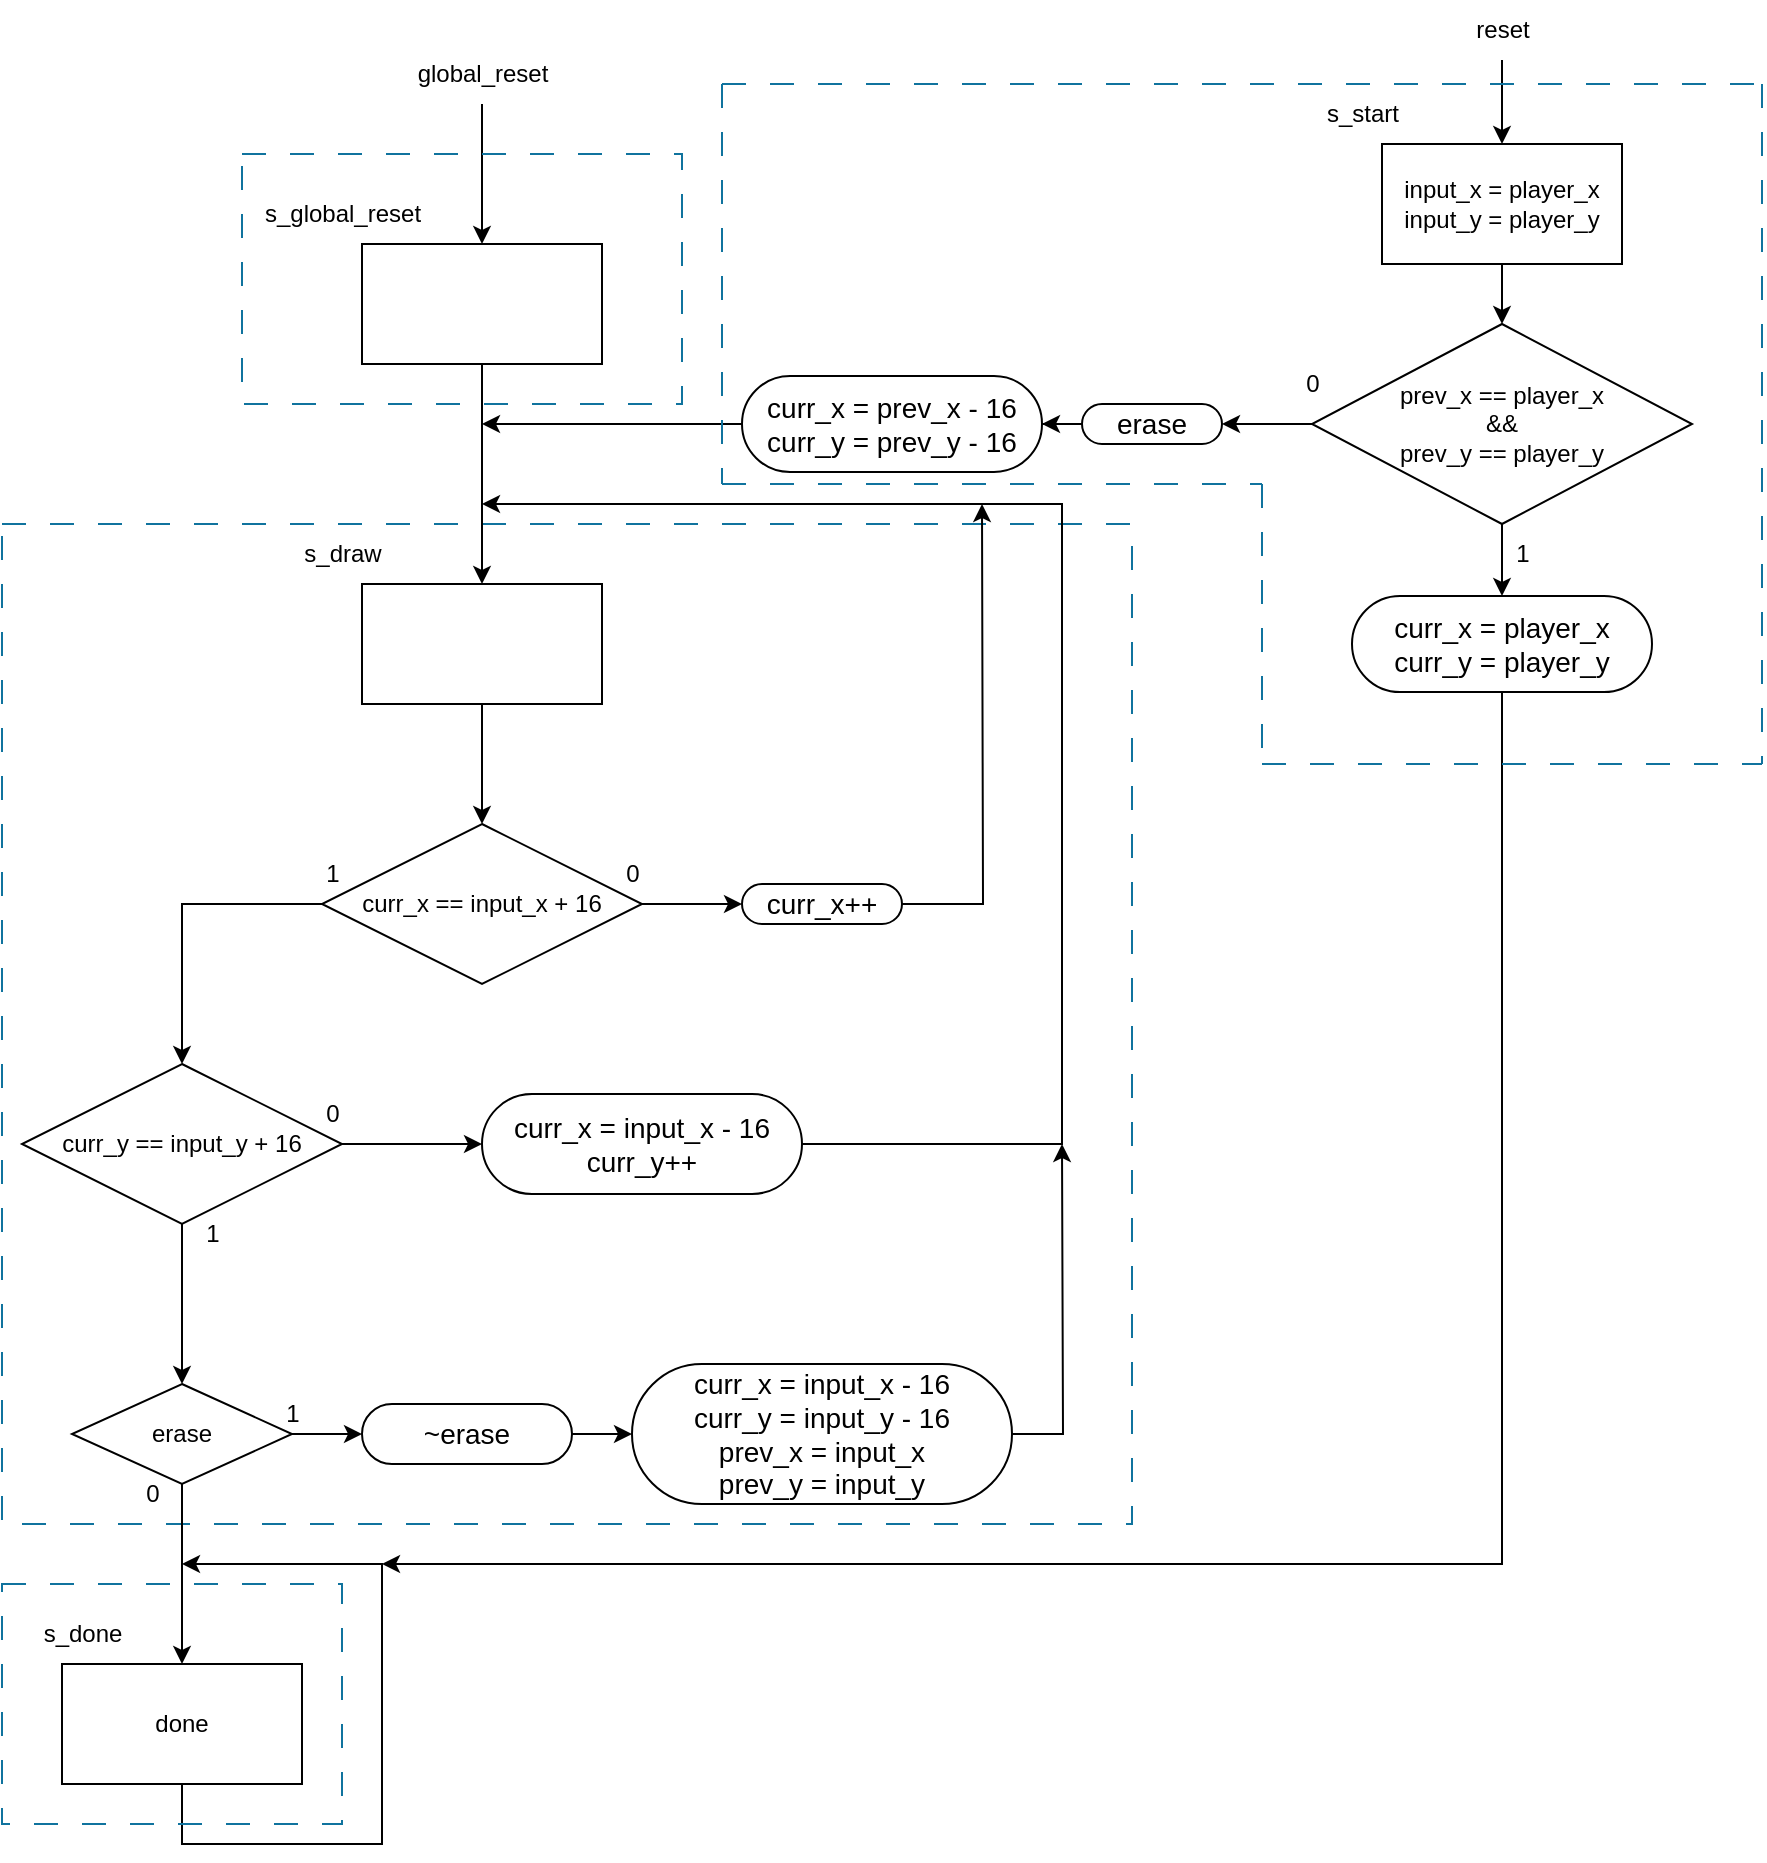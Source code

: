 <mxfile version="22.0.1" type="device">
  <diagram name="Page-1" id="rY78pbxjS33zWvEgH3hx">
    <mxGraphModel dx="1173" dy="866" grid="1" gridSize="10" guides="1" tooltips="1" connect="1" arrows="1" fold="1" page="1" pageScale="1" pageWidth="1100" pageHeight="850" math="1" shadow="0">
      <root>
        <mxCell id="0" />
        <mxCell id="1" parent="0" />
        <mxCell id="hg0VnIa8RW2PHBciKI9P-397" value="" style="rounded=0;whiteSpace=wrap;html=1;fillColor=none;strokeColor=#10739e;dashed=1;dashPattern=12 12;" vertex="1" parent="1">
          <mxGeometry x="70" y="480" width="565" height="500" as="geometry" />
        </mxCell>
        <mxCell id="hg0VnIa8RW2PHBciKI9P-344" style="edgeStyle=orthogonalEdgeStyle;rounded=0;orthogonalLoop=1;jettySize=auto;html=1;entryX=0.5;entryY=0;entryDx=0;entryDy=0;" edge="1" parent="1" source="hg0VnIa8RW2PHBciKI9P-338" target="hg0VnIa8RW2PHBciKI9P-342">
          <mxGeometry relative="1" as="geometry" />
        </mxCell>
        <mxCell id="hg0VnIa8RW2PHBciKI9P-338" value="" style="rounded=0;whiteSpace=wrap;html=1;" vertex="1" parent="1">
          <mxGeometry x="250" y="340" width="120" height="60" as="geometry" />
        </mxCell>
        <mxCell id="hg0VnIa8RW2PHBciKI9P-339" value="s_global_reset" style="text;html=1;align=center;verticalAlign=middle;resizable=0;points=[];autosize=1;strokeColor=none;fillColor=none;" vertex="1" parent="1">
          <mxGeometry x="190" y="310" width="100" height="30" as="geometry" />
        </mxCell>
        <mxCell id="hg0VnIa8RW2PHBciKI9P-341" style="edgeStyle=orthogonalEdgeStyle;rounded=0;orthogonalLoop=1;jettySize=auto;html=1;entryX=0.5;entryY=0;entryDx=0;entryDy=0;" edge="1" parent="1" source="hg0VnIa8RW2PHBciKI9P-340" target="hg0VnIa8RW2PHBciKI9P-338">
          <mxGeometry relative="1" as="geometry">
            <mxPoint x="330" y="330" as="targetPoint" />
          </mxGeometry>
        </mxCell>
        <mxCell id="hg0VnIa8RW2PHBciKI9P-340" value="global_reset" style="text;html=1;align=center;verticalAlign=middle;resizable=0;points=[];autosize=1;strokeColor=none;fillColor=none;" vertex="1" parent="1">
          <mxGeometry x="265" y="240" width="90" height="30" as="geometry" />
        </mxCell>
        <mxCell id="hg0VnIa8RW2PHBciKI9P-347" style="edgeStyle=orthogonalEdgeStyle;rounded=0;orthogonalLoop=1;jettySize=auto;html=1;entryX=0.5;entryY=0;entryDx=0;entryDy=0;" edge="1" parent="1" source="hg0VnIa8RW2PHBciKI9P-342" target="hg0VnIa8RW2PHBciKI9P-345">
          <mxGeometry relative="1" as="geometry" />
        </mxCell>
        <mxCell id="hg0VnIa8RW2PHBciKI9P-342" value="" style="rounded=0;whiteSpace=wrap;html=1;" vertex="1" parent="1">
          <mxGeometry x="250" y="510" width="120" height="60" as="geometry" />
        </mxCell>
        <mxCell id="hg0VnIa8RW2PHBciKI9P-343" value="s_draw" style="text;html=1;align=center;verticalAlign=middle;resizable=0;points=[];autosize=1;strokeColor=none;fillColor=none;" vertex="1" parent="1">
          <mxGeometry x="210" y="480" width="60" height="30" as="geometry" />
        </mxCell>
        <mxCell id="hg0VnIa8RW2PHBciKI9P-349" style="edgeStyle=orthogonalEdgeStyle;rounded=0;orthogonalLoop=1;jettySize=auto;html=1;entryX=0.5;entryY=0;entryDx=0;entryDy=0;" edge="1" parent="1" source="hg0VnIa8RW2PHBciKI9P-345" target="hg0VnIa8RW2PHBciKI9P-346">
          <mxGeometry relative="1" as="geometry">
            <Array as="points">
              <mxPoint x="160" y="670" />
            </Array>
          </mxGeometry>
        </mxCell>
        <mxCell id="hg0VnIa8RW2PHBciKI9P-360" style="edgeStyle=orthogonalEdgeStyle;rounded=0;orthogonalLoop=1;jettySize=auto;html=1;entryX=0;entryY=0.5;entryDx=0;entryDy=0;" edge="1" parent="1" source="hg0VnIa8RW2PHBciKI9P-345" target="hg0VnIa8RW2PHBciKI9P-353">
          <mxGeometry relative="1" as="geometry" />
        </mxCell>
        <mxCell id="hg0VnIa8RW2PHBciKI9P-345" value="curr_x == input_x + 16" style="rhombus;whiteSpace=wrap;html=1;" vertex="1" parent="1">
          <mxGeometry x="230" y="630" width="160" height="80" as="geometry" />
        </mxCell>
        <mxCell id="hg0VnIa8RW2PHBciKI9P-359" style="edgeStyle=orthogonalEdgeStyle;rounded=0;orthogonalLoop=1;jettySize=auto;html=1;entryX=0;entryY=0.5;entryDx=0;entryDy=0;" edge="1" parent="1" source="hg0VnIa8RW2PHBciKI9P-346" target="hg0VnIa8RW2PHBciKI9P-355">
          <mxGeometry relative="1" as="geometry" />
        </mxCell>
        <mxCell id="hg0VnIa8RW2PHBciKI9P-365" style="edgeStyle=orthogonalEdgeStyle;rounded=0;orthogonalLoop=1;jettySize=auto;html=1;entryX=0.5;entryY=0;entryDx=0;entryDy=0;" edge="1" parent="1" source="hg0VnIa8RW2PHBciKI9P-346" target="hg0VnIa8RW2PHBciKI9P-364">
          <mxGeometry relative="1" as="geometry" />
        </mxCell>
        <mxCell id="hg0VnIa8RW2PHBciKI9P-346" value="curr_y == input_y + 16" style="rhombus;whiteSpace=wrap;html=1;" vertex="1" parent="1">
          <mxGeometry x="80" y="750" width="160" height="80" as="geometry" />
        </mxCell>
        <mxCell id="hg0VnIa8RW2PHBciKI9P-348" value="1" style="text;html=1;align=center;verticalAlign=middle;resizable=0;points=[];autosize=1;strokeColor=none;fillColor=none;" vertex="1" parent="1">
          <mxGeometry x="220" y="640" width="30" height="30" as="geometry" />
        </mxCell>
        <mxCell id="hg0VnIa8RW2PHBciKI9P-352" value="0" style="text;html=1;align=center;verticalAlign=middle;resizable=0;points=[];autosize=1;strokeColor=none;fillColor=none;" vertex="1" parent="1">
          <mxGeometry x="370" y="640" width="30" height="30" as="geometry" />
        </mxCell>
        <mxCell id="hg0VnIa8RW2PHBciKI9P-363" style="edgeStyle=orthogonalEdgeStyle;rounded=0;orthogonalLoop=1;jettySize=auto;html=1;" edge="1" parent="1" source="hg0VnIa8RW2PHBciKI9P-353">
          <mxGeometry relative="1" as="geometry">
            <mxPoint x="560" y="470" as="targetPoint" />
          </mxGeometry>
        </mxCell>
        <mxCell id="hg0VnIa8RW2PHBciKI9P-353" value="&lt;span style=&quot;font-weight: normal;&quot;&gt;curr_x++&lt;/span&gt;" style="rounded=1;whiteSpace=wrap;html=1;arcSize=50;strokeWidth=1;fillColor=none;whiteSpace=wrap;align=center;verticalAlign=middle;spacingLeft=0;fontStyle=1;fontSize=14;spacing=10;" vertex="1" parent="1">
          <mxGeometry x="440" y="660" width="80" height="20" as="geometry" />
        </mxCell>
        <mxCell id="hg0VnIa8RW2PHBciKI9P-362" style="edgeStyle=orthogonalEdgeStyle;rounded=0;orthogonalLoop=1;jettySize=auto;html=1;" edge="1" parent="1" source="hg0VnIa8RW2PHBciKI9P-355">
          <mxGeometry relative="1" as="geometry">
            <mxPoint x="310" y="470" as="targetPoint" />
            <Array as="points">
              <mxPoint x="600" y="790" />
              <mxPoint x="600" y="470" />
            </Array>
          </mxGeometry>
        </mxCell>
        <mxCell id="hg0VnIa8RW2PHBciKI9P-355" value="&lt;span style=&quot;font-weight: normal;&quot;&gt;curr_x = input_x - 16&lt;br&gt;curr_y++&lt;br&gt;&lt;/span&gt;" style="rounded=1;whiteSpace=wrap;html=1;arcSize=50;strokeWidth=1;fillColor=none;whiteSpace=wrap;align=center;verticalAlign=middle;spacingLeft=0;fontStyle=1;fontSize=14;spacing=10;" vertex="1" parent="1">
          <mxGeometry x="310" y="765" width="160" height="50" as="geometry" />
        </mxCell>
        <mxCell id="hg0VnIa8RW2PHBciKI9P-358" value="0" style="text;html=1;align=center;verticalAlign=middle;resizable=0;points=[];autosize=1;strokeColor=none;fillColor=none;" vertex="1" parent="1">
          <mxGeometry x="220" y="760" width="30" height="30" as="geometry" />
        </mxCell>
        <mxCell id="hg0VnIa8RW2PHBciKI9P-374" style="edgeStyle=orthogonalEdgeStyle;rounded=0;orthogonalLoop=1;jettySize=auto;html=1;entryX=0;entryY=0.5;entryDx=0;entryDy=0;" edge="1" parent="1" source="hg0VnIa8RW2PHBciKI9P-364" target="hg0VnIa8RW2PHBciKI9P-367">
          <mxGeometry relative="1" as="geometry" />
        </mxCell>
        <mxCell id="hg0VnIa8RW2PHBciKI9P-377" style="edgeStyle=orthogonalEdgeStyle;rounded=0;orthogonalLoop=1;jettySize=auto;html=1;entryX=0.5;entryY=0;entryDx=0;entryDy=0;" edge="1" parent="1" source="hg0VnIa8RW2PHBciKI9P-364" target="hg0VnIa8RW2PHBciKI9P-375">
          <mxGeometry relative="1" as="geometry" />
        </mxCell>
        <mxCell id="hg0VnIa8RW2PHBciKI9P-364" value="erase" style="rhombus;whiteSpace=wrap;html=1;" vertex="1" parent="1">
          <mxGeometry x="105" y="910" width="110" height="50" as="geometry" />
        </mxCell>
        <mxCell id="hg0VnIa8RW2PHBciKI9P-366" value="1" style="text;html=1;align=center;verticalAlign=middle;resizable=0;points=[];autosize=1;strokeColor=none;fillColor=none;" vertex="1" parent="1">
          <mxGeometry x="160" y="820" width="30" height="30" as="geometry" />
        </mxCell>
        <mxCell id="hg0VnIa8RW2PHBciKI9P-372" style="edgeStyle=orthogonalEdgeStyle;rounded=0;orthogonalLoop=1;jettySize=auto;html=1;entryX=0;entryY=0.5;entryDx=0;entryDy=0;" edge="1" parent="1" source="hg0VnIa8RW2PHBciKI9P-367" target="hg0VnIa8RW2PHBciKI9P-369">
          <mxGeometry relative="1" as="geometry" />
        </mxCell>
        <mxCell id="hg0VnIa8RW2PHBciKI9P-367" value="&lt;span style=&quot;font-weight: normal;&quot;&gt;~erase&lt;br&gt;&lt;/span&gt;" style="rounded=1;whiteSpace=wrap;html=1;arcSize=50;strokeWidth=1;fillColor=none;whiteSpace=wrap;align=center;verticalAlign=middle;spacingLeft=0;fontStyle=1;fontSize=14;spacing=10;" vertex="1" parent="1">
          <mxGeometry x="250" y="920" width="105" height="30" as="geometry" />
        </mxCell>
        <mxCell id="hg0VnIa8RW2PHBciKI9P-373" style="edgeStyle=orthogonalEdgeStyle;rounded=0;orthogonalLoop=1;jettySize=auto;html=1;" edge="1" parent="1" source="hg0VnIa8RW2PHBciKI9P-369">
          <mxGeometry relative="1" as="geometry">
            <mxPoint x="600" y="790" as="targetPoint" />
          </mxGeometry>
        </mxCell>
        <mxCell id="hg0VnIa8RW2PHBciKI9P-369" value="&lt;span style=&quot;font-weight: normal;&quot;&gt;curr_x = input_x - 16&lt;br&gt;curr_y = input_y - 16&lt;br&gt;prev_x = input_x&lt;br&gt;prev_y = input_y&lt;br&gt;&lt;/span&gt;" style="rounded=1;whiteSpace=wrap;html=1;arcSize=50;strokeWidth=1;fillColor=none;whiteSpace=wrap;align=center;verticalAlign=middle;spacingLeft=0;fontStyle=1;fontSize=14;spacing=10;" vertex="1" parent="1">
          <mxGeometry x="385" y="900" width="190" height="70" as="geometry" />
        </mxCell>
        <mxCell id="hg0VnIa8RW2PHBciKI9P-380" style="edgeStyle=orthogonalEdgeStyle;rounded=0;orthogonalLoop=1;jettySize=auto;html=1;" edge="1" parent="1" source="hg0VnIa8RW2PHBciKI9P-375">
          <mxGeometry relative="1" as="geometry">
            <mxPoint x="160" y="1000" as="targetPoint" />
            <Array as="points">
              <mxPoint x="160" y="1140" />
              <mxPoint x="260" y="1140" />
              <mxPoint x="260" y="1000" />
            </Array>
          </mxGeometry>
        </mxCell>
        <mxCell id="hg0VnIa8RW2PHBciKI9P-375" value="done" style="rounded=0;whiteSpace=wrap;html=1;" vertex="1" parent="1">
          <mxGeometry x="100" y="1050" width="120" height="60" as="geometry" />
        </mxCell>
        <mxCell id="hg0VnIa8RW2PHBciKI9P-376" value="s_done" style="text;html=1;align=center;verticalAlign=middle;resizable=0;points=[];autosize=1;strokeColor=none;fillColor=none;" vertex="1" parent="1">
          <mxGeometry x="80" y="1020" width="60" height="30" as="geometry" />
        </mxCell>
        <mxCell id="hg0VnIa8RW2PHBciKI9P-378" value="0" style="text;html=1;align=center;verticalAlign=middle;resizable=0;points=[];autosize=1;strokeColor=none;fillColor=none;" vertex="1" parent="1">
          <mxGeometry x="130" y="950" width="30" height="30" as="geometry" />
        </mxCell>
        <mxCell id="hg0VnIa8RW2PHBciKI9P-379" value="1" style="text;html=1;align=center;verticalAlign=middle;resizable=0;points=[];autosize=1;strokeColor=none;fillColor=none;" vertex="1" parent="1">
          <mxGeometry x="200" y="910" width="30" height="30" as="geometry" />
        </mxCell>
        <mxCell id="hg0VnIa8RW2PHBciKI9P-386" style="edgeStyle=orthogonalEdgeStyle;rounded=0;orthogonalLoop=1;jettySize=auto;html=1;entryX=0.5;entryY=0;entryDx=0;entryDy=0;" edge="1" parent="1" source="hg0VnIa8RW2PHBciKI9P-381" target="hg0VnIa8RW2PHBciKI9P-385">
          <mxGeometry relative="1" as="geometry" />
        </mxCell>
        <mxCell id="hg0VnIa8RW2PHBciKI9P-381" value="input_x = player_x&lt;br&gt;input_y = player_y" style="rounded=0;whiteSpace=wrap;html=1;" vertex="1" parent="1">
          <mxGeometry x="760" y="290" width="120" height="60" as="geometry" />
        </mxCell>
        <mxCell id="hg0VnIa8RW2PHBciKI9P-382" value="s_start" style="text;html=1;align=center;verticalAlign=middle;resizable=0;points=[];autosize=1;strokeColor=none;fillColor=none;" vertex="1" parent="1">
          <mxGeometry x="720" y="260" width="60" height="30" as="geometry" />
        </mxCell>
        <mxCell id="hg0VnIa8RW2PHBciKI9P-384" style="edgeStyle=orthogonalEdgeStyle;rounded=0;orthogonalLoop=1;jettySize=auto;html=1;entryX=0.5;entryY=0;entryDx=0;entryDy=0;" edge="1" parent="1" source="hg0VnIa8RW2PHBciKI9P-383" target="hg0VnIa8RW2PHBciKI9P-381">
          <mxGeometry relative="1" as="geometry" />
        </mxCell>
        <mxCell id="hg0VnIa8RW2PHBciKI9P-383" value="reset" style="text;html=1;align=center;verticalAlign=middle;resizable=0;points=[];autosize=1;strokeColor=none;fillColor=none;" vertex="1" parent="1">
          <mxGeometry x="795" y="218" width="50" height="30" as="geometry" />
        </mxCell>
        <mxCell id="hg0VnIa8RW2PHBciKI9P-390" style="edgeStyle=orthogonalEdgeStyle;rounded=0;orthogonalLoop=1;jettySize=auto;html=1;entryX=1;entryY=0.5;entryDx=0;entryDy=0;" edge="1" parent="1" source="hg0VnIa8RW2PHBciKI9P-385" target="hg0VnIa8RW2PHBciKI9P-388">
          <mxGeometry relative="1" as="geometry" />
        </mxCell>
        <mxCell id="hg0VnIa8RW2PHBciKI9P-394" style="edgeStyle=orthogonalEdgeStyle;rounded=0;orthogonalLoop=1;jettySize=auto;html=1;entryX=0.5;entryY=0;entryDx=0;entryDy=0;" edge="1" parent="1" source="hg0VnIa8RW2PHBciKI9P-385" target="hg0VnIa8RW2PHBciKI9P-393">
          <mxGeometry relative="1" as="geometry" />
        </mxCell>
        <mxCell id="hg0VnIa8RW2PHBciKI9P-385" value="prev_x == player_x&lt;br&gt;&amp;amp;&amp;amp;&lt;br&gt;prev_y == player_y" style="rhombus;whiteSpace=wrap;html=1;" vertex="1" parent="1">
          <mxGeometry x="725" y="380" width="190" height="100" as="geometry" />
        </mxCell>
        <mxCell id="hg0VnIa8RW2PHBciKI9P-391" style="edgeStyle=orthogonalEdgeStyle;rounded=0;orthogonalLoop=1;jettySize=auto;html=1;entryX=1;entryY=0.5;entryDx=0;entryDy=0;" edge="1" parent="1" source="hg0VnIa8RW2PHBciKI9P-388" target="hg0VnIa8RW2PHBciKI9P-389">
          <mxGeometry relative="1" as="geometry" />
        </mxCell>
        <mxCell id="hg0VnIa8RW2PHBciKI9P-388" value="&lt;span style=&quot;font-weight: normal;&quot;&gt;erase&lt;br&gt;&lt;/span&gt;" style="rounded=1;whiteSpace=wrap;html=1;arcSize=50;strokeWidth=1;fillColor=none;whiteSpace=wrap;align=center;verticalAlign=middle;spacingLeft=0;fontStyle=1;fontSize=14;spacing=10;" vertex="1" parent="1">
          <mxGeometry x="610" y="420" width="70" height="20" as="geometry" />
        </mxCell>
        <mxCell id="hg0VnIa8RW2PHBciKI9P-392" style="edgeStyle=orthogonalEdgeStyle;rounded=0;orthogonalLoop=1;jettySize=auto;html=1;" edge="1" parent="1" source="hg0VnIa8RW2PHBciKI9P-389">
          <mxGeometry relative="1" as="geometry">
            <mxPoint x="310" y="430" as="targetPoint" />
          </mxGeometry>
        </mxCell>
        <mxCell id="hg0VnIa8RW2PHBciKI9P-389" value="&lt;span style=&quot;font-weight: normal;&quot;&gt;curr_x = prev_x - 16&lt;br&gt;curr_y = prev_y - 16&lt;br&gt;&lt;/span&gt;" style="rounded=1;whiteSpace=wrap;html=1;arcSize=50;strokeWidth=1;fillColor=none;whiteSpace=wrap;align=center;verticalAlign=middle;spacingLeft=0;fontStyle=1;fontSize=14;spacing=10;" vertex="1" parent="1">
          <mxGeometry x="440" y="406" width="150" height="48" as="geometry" />
        </mxCell>
        <mxCell id="hg0VnIa8RW2PHBciKI9P-395" style="edgeStyle=orthogonalEdgeStyle;rounded=0;orthogonalLoop=1;jettySize=auto;html=1;" edge="1" parent="1" source="hg0VnIa8RW2PHBciKI9P-393">
          <mxGeometry relative="1" as="geometry">
            <mxPoint x="260.0" y="1000" as="targetPoint" />
            <Array as="points">
              <mxPoint x="820" y="1000" />
            </Array>
          </mxGeometry>
        </mxCell>
        <mxCell id="hg0VnIa8RW2PHBciKI9P-393" value="&lt;span style=&quot;font-weight: normal;&quot;&gt;curr_x = player_x&lt;br&gt;curr_y = player_y&lt;br&gt;&lt;/span&gt;" style="rounded=1;whiteSpace=wrap;html=1;arcSize=50;strokeWidth=1;fillColor=none;whiteSpace=wrap;align=center;verticalAlign=middle;spacingLeft=0;fontStyle=1;fontSize=14;spacing=10;" vertex="1" parent="1">
          <mxGeometry x="745" y="516" width="150" height="48" as="geometry" />
        </mxCell>
        <mxCell id="hg0VnIa8RW2PHBciKI9P-396" value="" style="rounded=0;whiteSpace=wrap;html=1;fillColor=none;strokeColor=#10739e;dashed=1;dashPattern=12 12;" vertex="1" parent="1">
          <mxGeometry x="190" y="295" width="220" height="125" as="geometry" />
        </mxCell>
        <mxCell id="hg0VnIa8RW2PHBciKI9P-398" value="" style="rounded=0;whiteSpace=wrap;html=1;fillColor=none;strokeColor=#10739e;dashed=1;dashPattern=12 12;" vertex="1" parent="1">
          <mxGeometry x="70" y="1010" width="170" height="120" as="geometry" />
        </mxCell>
        <mxCell id="hg0VnIa8RW2PHBciKI9P-400" value="" style="endArrow=none;dashed=1;html=1;rounded=0;fillColor=#b1ddf0;strokeColor=#10739e;dashPattern=12 12;" edge="1" parent="1">
          <mxGeometry width="50" height="50" relative="1" as="geometry">
            <mxPoint x="430" y="260" as="sourcePoint" />
            <mxPoint x="430" y="460" as="targetPoint" />
          </mxGeometry>
        </mxCell>
        <mxCell id="hg0VnIa8RW2PHBciKI9P-401" value="" style="endArrow=none;dashed=1;html=1;rounded=0;fillColor=#b1ddf0;strokeColor=#10739e;dashPattern=12 12;" edge="1" parent="1">
          <mxGeometry width="50" height="50" relative="1" as="geometry">
            <mxPoint x="430" y="460" as="sourcePoint" />
            <mxPoint x="700" y="460" as="targetPoint" />
          </mxGeometry>
        </mxCell>
        <mxCell id="hg0VnIa8RW2PHBciKI9P-402" value="" style="endArrow=none;dashed=1;html=1;rounded=0;fillColor=#b1ddf0;strokeColor=#10739e;dashPattern=12 12;" edge="1" parent="1">
          <mxGeometry width="50" height="50" relative="1" as="geometry">
            <mxPoint x="700" y="460" as="sourcePoint" />
            <mxPoint x="700" y="600" as="targetPoint" />
          </mxGeometry>
        </mxCell>
        <mxCell id="hg0VnIa8RW2PHBciKI9P-403" value="" style="endArrow=none;dashed=1;html=1;rounded=0;fillColor=#b1ddf0;strokeColor=#10739e;dashPattern=12 12;" edge="1" parent="1">
          <mxGeometry width="50" height="50" relative="1" as="geometry">
            <mxPoint x="700" y="600" as="sourcePoint" />
            <mxPoint x="950" y="600" as="targetPoint" />
          </mxGeometry>
        </mxCell>
        <mxCell id="hg0VnIa8RW2PHBciKI9P-404" value="" style="endArrow=none;dashed=1;html=1;rounded=0;fillColor=#b1ddf0;strokeColor=#10739e;dashPattern=12 12;" edge="1" parent="1">
          <mxGeometry width="50" height="50" relative="1" as="geometry">
            <mxPoint x="430" y="260" as="sourcePoint" />
            <mxPoint x="950" y="260" as="targetPoint" />
          </mxGeometry>
        </mxCell>
        <mxCell id="hg0VnIa8RW2PHBciKI9P-405" value="" style="endArrow=none;dashed=1;html=1;rounded=0;fillColor=#b1ddf0;strokeColor=#10739e;dashPattern=12 12;" edge="1" parent="1">
          <mxGeometry width="50" height="50" relative="1" as="geometry">
            <mxPoint x="950" y="260" as="sourcePoint" />
            <mxPoint x="950" y="600" as="targetPoint" />
          </mxGeometry>
        </mxCell>
        <mxCell id="hg0VnIa8RW2PHBciKI9P-407" value="1" style="text;html=1;align=center;verticalAlign=middle;resizable=0;points=[];autosize=1;strokeColor=none;fillColor=none;" vertex="1" parent="1">
          <mxGeometry x="815" y="480" width="30" height="30" as="geometry" />
        </mxCell>
        <mxCell id="hg0VnIa8RW2PHBciKI9P-408" value="0" style="text;html=1;align=center;verticalAlign=middle;resizable=0;points=[];autosize=1;strokeColor=none;fillColor=none;" vertex="1" parent="1">
          <mxGeometry x="710" y="395" width="30" height="30" as="geometry" />
        </mxCell>
      </root>
    </mxGraphModel>
  </diagram>
</mxfile>
